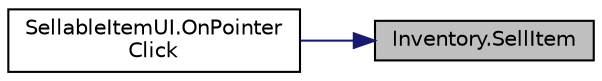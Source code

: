digraph "Inventory.SellItem"
{
 // INTERACTIVE_SVG=YES
 // LATEX_PDF_SIZE
  edge [fontname="Helvetica",fontsize="10",labelfontname="Helvetica",labelfontsize="10"];
  node [fontname="Helvetica",fontsize="10",shape=record];
  rankdir="RL";
  Node1 [label="Inventory.SellItem",height=0.2,width=0.4,color="black", fillcolor="grey75", style="filled", fontcolor="black",tooltip=" "];
  Node1 -> Node2 [dir="back",color="midnightblue",fontsize="10",style="solid",fontname="Helvetica"];
  Node2 [label="SellableItemUI.OnPointer\lClick",height=0.2,width=0.4,color="black", fillcolor="white", style="filled",URL="$class_sellable_item_u_i.html#acf95fddf5bd754193101c046807a195c",tooltip=" "];
}
